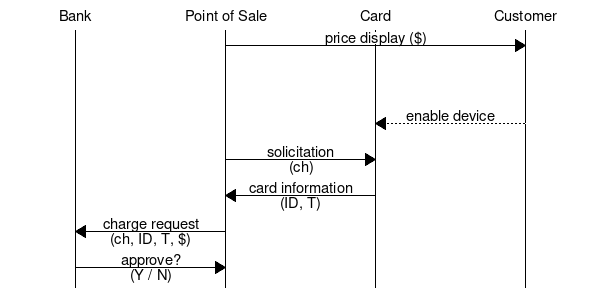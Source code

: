 # Newer CC Protocol
msc {
 arcgradient = 0;

 a [label="Bank"],b [label="Point of Sale"],c [label="Card"],d [label="Customer"];

 b=>d [label="price display ($)"];
 |||;
 |||;
 d>>c [label="enable device"];
 b=>c [label="solicitation\n(ch)"];
 c=>b [label="card information\n(ID, T)"];
 b=>a [label="charge request\n(ch, ID, T, $)"];
 a=>b [label="approve?\n(Y / N)"];
}
